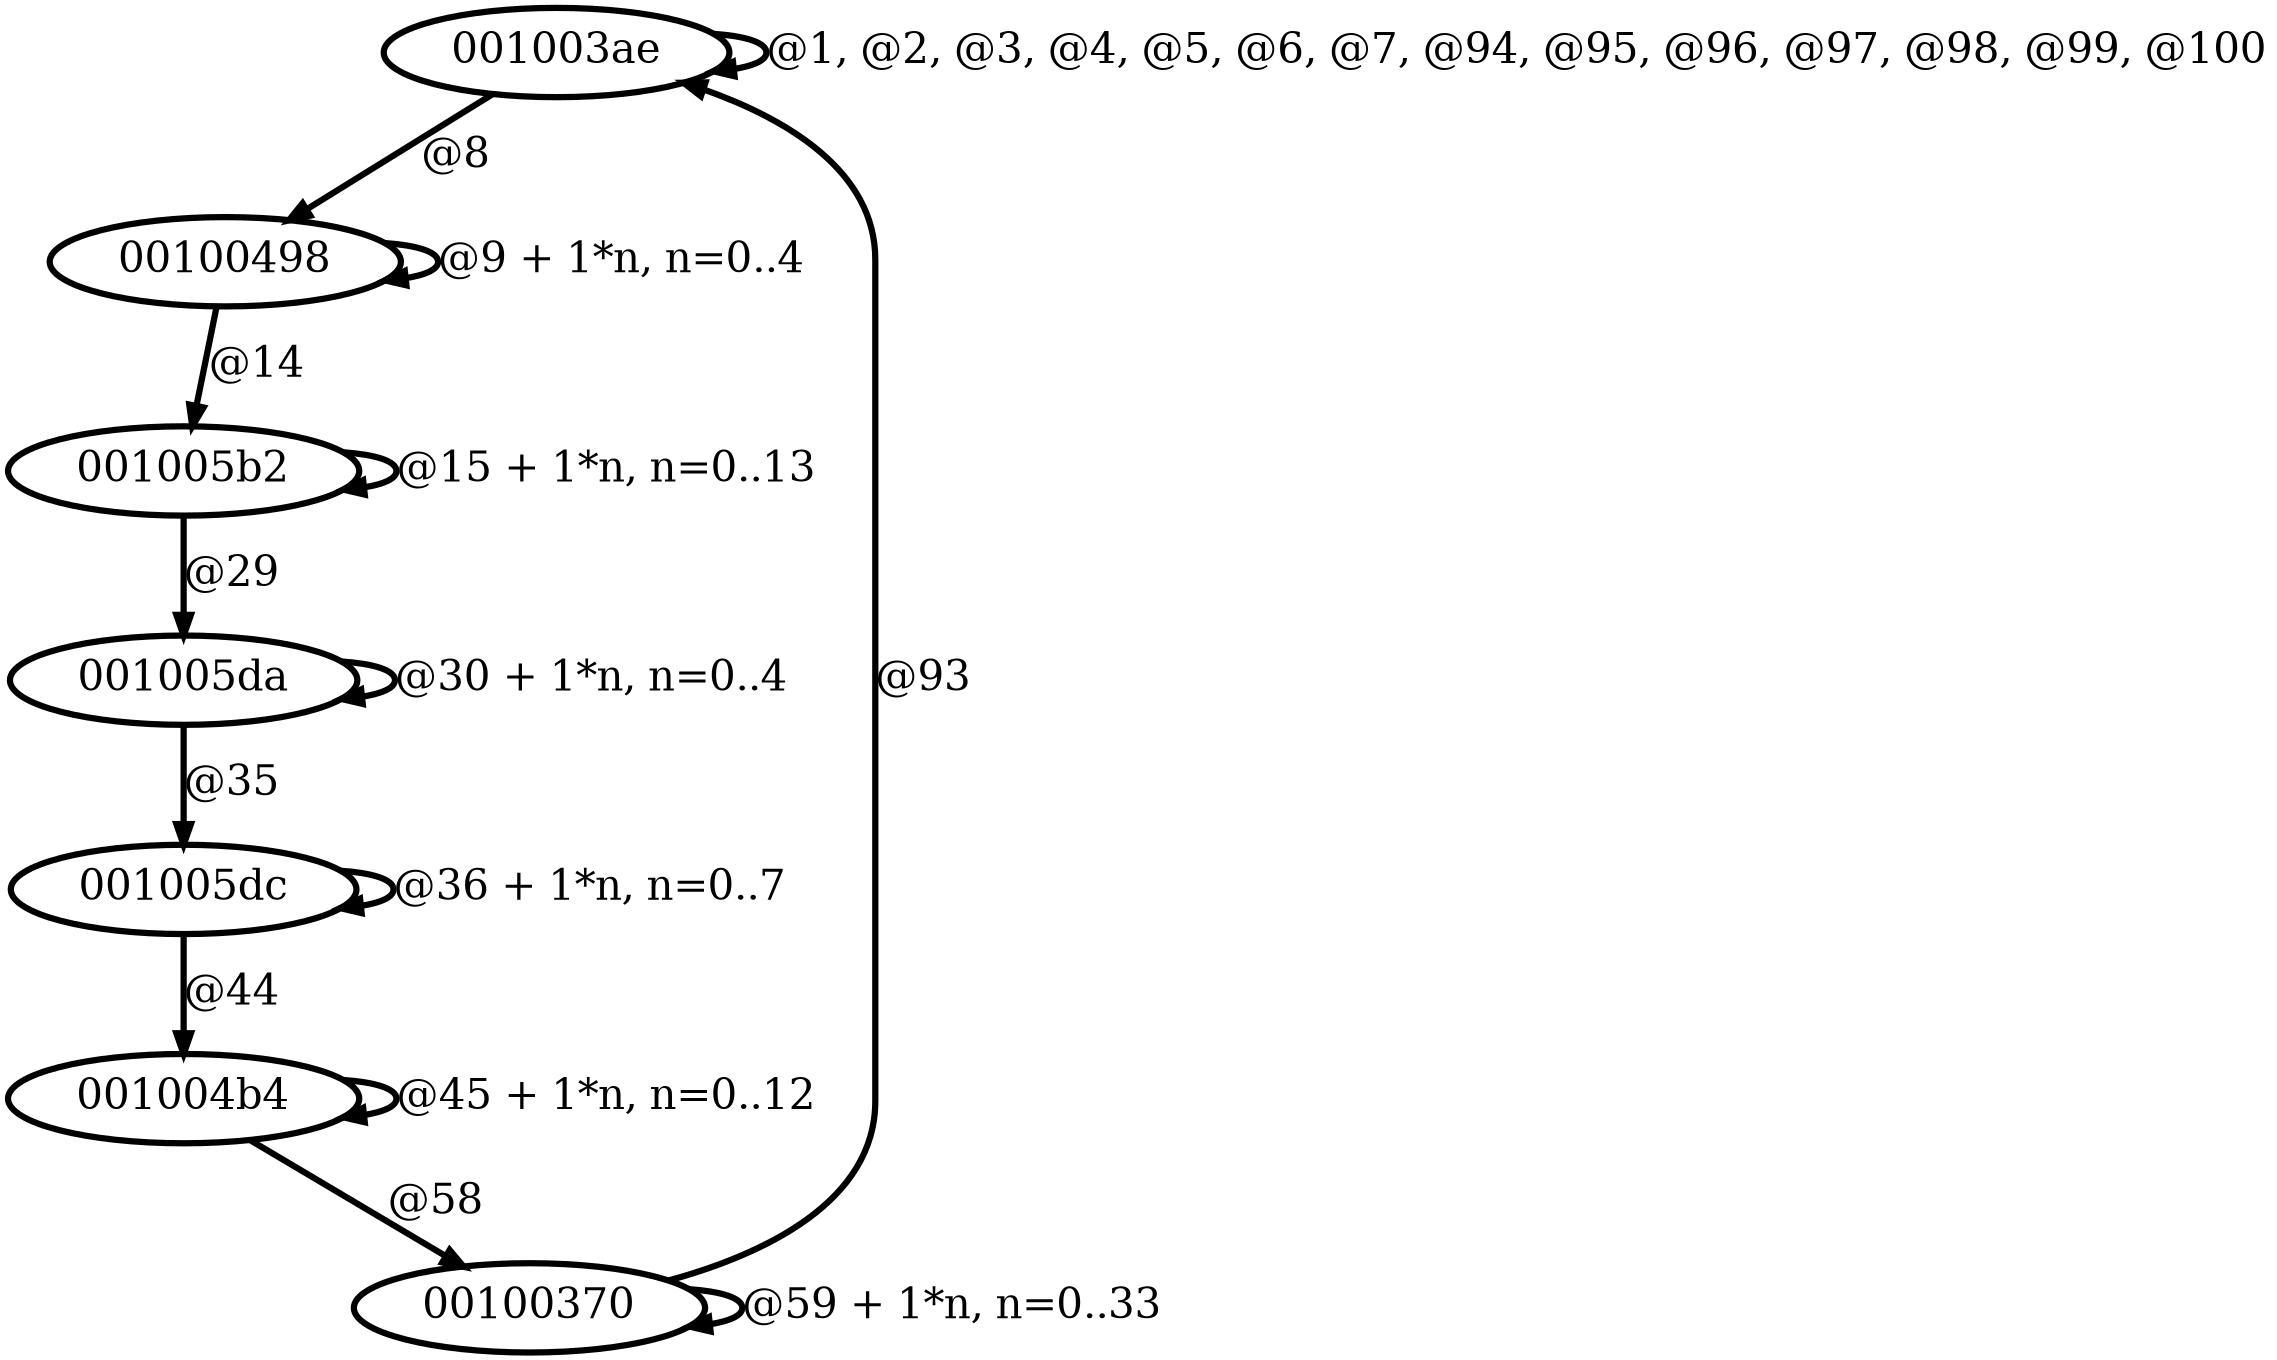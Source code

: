 digraph G {
        node [style=rounded, penwidth=3, fontsize=20, shape=oval];
        "001003ae" -> "001003ae" [label="@1, @2, @3, @4, @5, @6, @7, @94, @95, @96, @97, @98, @99, @100", color=black,arrowsize=1,style=bold,penwidth=3,fontsize=20];
"001003ae" -> "00100498" [label="@8", color=black,arrowsize=1,style=bold,penwidth=3,fontsize=20];
"00100498" -> "00100498" [label="@9 + 1*n, n=0..4", color=black,arrowsize=1,style=bold,penwidth=3,fontsize=20];
"00100498" -> "001005b2" [label="@14", color=black,arrowsize=1,style=bold,penwidth=3,fontsize=20];
"001005b2" -> "001005b2" [label="@15 + 1*n, n=0..13", color=black,arrowsize=1,style=bold,penwidth=3,fontsize=20];
"001005b2" -> "001005da" [label="@29", color=black,arrowsize=1,style=bold,penwidth=3,fontsize=20];
"001005da" -> "001005da" [label="@30 + 1*n, n=0..4", color=black,arrowsize=1,style=bold,penwidth=3,fontsize=20];
"001005da" -> "001005dc" [label="@35", color=black,arrowsize=1,style=bold,penwidth=3,fontsize=20];
"001005dc" -> "001005dc" [label="@36 + 1*n, n=0..7", color=black,arrowsize=1,style=bold,penwidth=3,fontsize=20];
"001005dc" -> "001004b4" [label="@44", color=black,arrowsize=1,style=bold,penwidth=3,fontsize=20];
"001004b4" -> "001004b4" [label="@45 + 1*n, n=0..12", color=black,arrowsize=1,style=bold,penwidth=3,fontsize=20];
"001004b4" -> "00100370" [label="@58", color=black,arrowsize=1,style=bold,penwidth=3,fontsize=20];
"00100370" -> "00100370" [label="@59 + 1*n, n=0..33", color=black,arrowsize=1,style=bold,penwidth=3,fontsize=20];
"00100370" -> "001003ae" [label="@93", color=black,arrowsize=1,style=bold,penwidth=3,fontsize=20];
}
